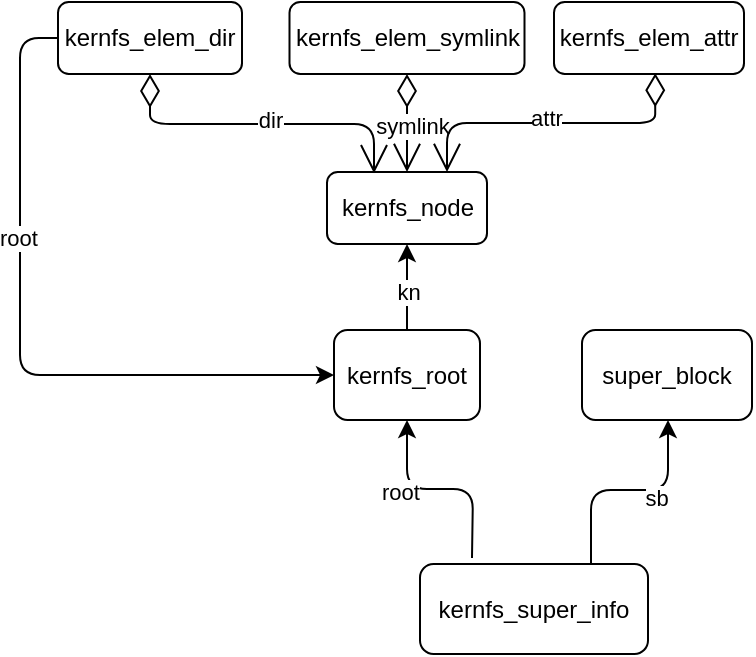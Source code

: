 <mxfile version="23.0.2" type="github">
  <diagram name="第 1 页" id="ab_zVHEHfH6Nfnaf-DI3">
    <mxGraphModel dx="1275" dy="471" grid="0" gridSize="10" guides="1" tooltips="1" connect="1" arrows="1" fold="1" page="0" pageScale="1" pageWidth="827" pageHeight="1169" math="0" shadow="0">
      <root>
        <mxCell id="0" />
        <mxCell id="1" parent="0" />
        <mxCell id="NQ7LKWeXGkGJgGuX15Nx-6" style="edgeStyle=orthogonalEdgeStyle;rounded=1;orthogonalLoop=1;jettySize=auto;html=1;entryX=0.5;entryY=1;entryDx=0;entryDy=0;curved=0;" edge="1" parent="1" target="NQ7LKWeXGkGJgGuX15Nx-4">
          <mxGeometry relative="1" as="geometry">
            <mxPoint x="73" y="383" as="sourcePoint" />
          </mxGeometry>
        </mxCell>
        <mxCell id="NQ7LKWeXGkGJgGuX15Nx-8" value="root" style="edgeLabel;html=1;align=center;verticalAlign=middle;resizable=0;points=[];" vertex="1" connectable="0" parent="NQ7LKWeXGkGJgGuX15Nx-6">
          <mxGeometry x="0.323" y="4" relative="1" as="geometry">
            <mxPoint y="1" as="offset" />
          </mxGeometry>
        </mxCell>
        <mxCell id="NQ7LKWeXGkGJgGuX15Nx-1" value="kernfs_super_info" style="rounded=1;whiteSpace=wrap;html=1;" vertex="1" parent="1">
          <mxGeometry x="47" y="386" width="114" height="45" as="geometry" />
        </mxCell>
        <mxCell id="NQ7LKWeXGkGJgGuX15Nx-3" value="super_block" style="rounded=1;whiteSpace=wrap;html=1;" vertex="1" parent="1">
          <mxGeometry x="128" y="269" width="85" height="45" as="geometry" />
        </mxCell>
        <mxCell id="NQ7LKWeXGkGJgGuX15Nx-10" style="edgeStyle=orthogonalEdgeStyle;rounded=0;orthogonalLoop=1;jettySize=auto;html=1;entryX=0.5;entryY=1;entryDx=0;entryDy=0;" edge="1" parent="1" source="NQ7LKWeXGkGJgGuX15Nx-4" target="NQ7LKWeXGkGJgGuX15Nx-9">
          <mxGeometry relative="1" as="geometry" />
        </mxCell>
        <mxCell id="NQ7LKWeXGkGJgGuX15Nx-11" value="kn" style="edgeLabel;html=1;align=center;verticalAlign=middle;resizable=0;points=[];" vertex="1" connectable="0" parent="NQ7LKWeXGkGJgGuX15Nx-10">
          <mxGeometry x="-0.532" y="2" relative="1" as="geometry">
            <mxPoint x="2" y="-9" as="offset" />
          </mxGeometry>
        </mxCell>
        <mxCell id="NQ7LKWeXGkGJgGuX15Nx-4" value="kernfs_root" style="rounded=1;whiteSpace=wrap;html=1;" vertex="1" parent="1">
          <mxGeometry x="4" y="269" width="73" height="45" as="geometry" />
        </mxCell>
        <mxCell id="NQ7LKWeXGkGJgGuX15Nx-5" style="edgeStyle=orthogonalEdgeStyle;rounded=1;orthogonalLoop=1;jettySize=auto;html=1;entryX=0.5;entryY=1;entryDx=0;entryDy=0;curved=0;exitX=0.75;exitY=0;exitDx=0;exitDy=0;" edge="1" parent="1" source="NQ7LKWeXGkGJgGuX15Nx-1" target="NQ7LKWeXGkGJgGuX15Nx-3">
          <mxGeometry relative="1" as="geometry">
            <Array as="points">
              <mxPoint x="133" y="349" />
              <mxPoint x="171" y="349" />
              <mxPoint x="171" y="314" />
            </Array>
          </mxGeometry>
        </mxCell>
        <mxCell id="NQ7LKWeXGkGJgGuX15Nx-7" value="sb" style="edgeLabel;html=1;align=center;verticalAlign=middle;resizable=0;points=[];" vertex="1" connectable="0" parent="NQ7LKWeXGkGJgGuX15Nx-5">
          <mxGeometry x="0.254" y="-3" relative="1" as="geometry">
            <mxPoint y="1" as="offset" />
          </mxGeometry>
        </mxCell>
        <mxCell id="NQ7LKWeXGkGJgGuX15Nx-9" value="kernfs_node" style="rounded=1;whiteSpace=wrap;html=1;" vertex="1" parent="1">
          <mxGeometry x="0.5" y="190" width="80" height="36" as="geometry" />
        </mxCell>
        <mxCell id="NQ7LKWeXGkGJgGuX15Nx-21" style="edgeStyle=orthogonalEdgeStyle;rounded=1;orthogonalLoop=1;jettySize=auto;html=1;entryX=0;entryY=0.5;entryDx=0;entryDy=0;curved=0;" edge="1" parent="1" source="NQ7LKWeXGkGJgGuX15Nx-12" target="NQ7LKWeXGkGJgGuX15Nx-4">
          <mxGeometry relative="1" as="geometry">
            <Array as="points">
              <mxPoint x="-153" y="123" />
              <mxPoint x="-153" y="292" />
            </Array>
          </mxGeometry>
        </mxCell>
        <mxCell id="NQ7LKWeXGkGJgGuX15Nx-22" value="root" style="edgeLabel;html=1;align=center;verticalAlign=middle;resizable=0;points=[];" vertex="1" connectable="0" parent="NQ7LKWeXGkGJgGuX15Nx-21">
          <mxGeometry x="-0.312" y="-1" relative="1" as="geometry">
            <mxPoint as="offset" />
          </mxGeometry>
        </mxCell>
        <mxCell id="NQ7LKWeXGkGJgGuX15Nx-12" value="kernfs_elem_dir" style="rounded=1;whiteSpace=wrap;html=1;" vertex="1" parent="1">
          <mxGeometry x="-134" y="105" width="92" height="36" as="geometry" />
        </mxCell>
        <mxCell id="NQ7LKWeXGkGJgGuX15Nx-13" value="" style="endArrow=open;html=1;endSize=12;startArrow=diamondThin;startSize=14;startFill=0;edgeStyle=orthogonalEdgeStyle;align=left;verticalAlign=bottom;rounded=1;exitX=0.5;exitY=1;exitDx=0;exitDy=0;curved=0;entryX=0.299;entryY=0.017;entryDx=0;entryDy=0;entryPerimeter=0;" edge="1" parent="1" source="NQ7LKWeXGkGJgGuX15Nx-12" target="NQ7LKWeXGkGJgGuX15Nx-9">
          <mxGeometry x="-1" y="3" relative="1" as="geometry">
            <mxPoint x="162" y="444" as="sourcePoint" />
            <mxPoint x="22" y="186" as="targetPoint" />
            <Array as="points">
              <mxPoint x="-88" y="166" />
              <mxPoint x="24" y="166" />
              <mxPoint x="24" y="191" />
            </Array>
            <mxPoint as="offset" />
          </mxGeometry>
        </mxCell>
        <mxCell id="NQ7LKWeXGkGJgGuX15Nx-14" value="dir" style="edgeLabel;html=1;align=center;verticalAlign=middle;resizable=0;points=[];" vertex="1" connectable="0" parent="NQ7LKWeXGkGJgGuX15Nx-13">
          <mxGeometry x="0.048" y="2" relative="1" as="geometry">
            <mxPoint as="offset" />
          </mxGeometry>
        </mxCell>
        <mxCell id="NQ7LKWeXGkGJgGuX15Nx-15" value="kernfs_elem_symlink" style="rounded=1;whiteSpace=wrap;html=1;" vertex="1" parent="1">
          <mxGeometry x="-18.25" y="105" width="117.5" height="36" as="geometry" />
        </mxCell>
        <mxCell id="NQ7LKWeXGkGJgGuX15Nx-16" value="" style="endArrow=open;html=1;endSize=12;startArrow=diamondThin;startSize=14;startFill=0;edgeStyle=orthogonalEdgeStyle;align=left;verticalAlign=bottom;rounded=1;entryX=0.5;entryY=0;entryDx=0;entryDy=0;exitX=0.5;exitY=1;exitDx=0;exitDy=0;curved=0;" edge="1" parent="1" source="NQ7LKWeXGkGJgGuX15Nx-15" target="NQ7LKWeXGkGJgGuX15Nx-9">
          <mxGeometry x="-1" y="3" relative="1" as="geometry">
            <mxPoint x="-78" y="151" as="sourcePoint" />
            <mxPoint x="51" y="200" as="targetPoint" />
            <mxPoint as="offset" />
          </mxGeometry>
        </mxCell>
        <mxCell id="NQ7LKWeXGkGJgGuX15Nx-17" value="symlink" style="edgeLabel;html=1;align=center;verticalAlign=middle;resizable=0;points=[];" vertex="1" connectable="0" parent="NQ7LKWeXGkGJgGuX15Nx-16">
          <mxGeometry x="0.048" y="2" relative="1" as="geometry">
            <mxPoint as="offset" />
          </mxGeometry>
        </mxCell>
        <mxCell id="NQ7LKWeXGkGJgGuX15Nx-18" value="kernfs_elem_attr" style="rounded=1;whiteSpace=wrap;html=1;" vertex="1" parent="1">
          <mxGeometry x="114" y="105" width="95" height="36" as="geometry" />
        </mxCell>
        <mxCell id="NQ7LKWeXGkGJgGuX15Nx-19" value="" style="endArrow=open;html=1;endSize=12;startArrow=diamondThin;startSize=14;startFill=0;edgeStyle=orthogonalEdgeStyle;align=left;verticalAlign=bottom;rounded=1;entryX=0.75;entryY=0;entryDx=0;entryDy=0;exitX=0.533;exitY=0.991;exitDx=0;exitDy=0;curved=0;exitPerimeter=0;" edge="1" parent="1" source="NQ7LKWeXGkGJgGuX15Nx-18" target="NQ7LKWeXGkGJgGuX15Nx-9">
          <mxGeometry x="-1" y="3" relative="1" as="geometry">
            <mxPoint x="51" y="151" as="sourcePoint" />
            <mxPoint x="51" y="200" as="targetPoint" />
            <mxPoint as="offset" />
          </mxGeometry>
        </mxCell>
        <mxCell id="NQ7LKWeXGkGJgGuX15Nx-20" value="attr" style="edgeLabel;html=1;align=center;verticalAlign=middle;resizable=0;points=[];" vertex="1" connectable="0" parent="NQ7LKWeXGkGJgGuX15Nx-19">
          <mxGeometry x="0.048" y="2" relative="1" as="geometry">
            <mxPoint x="1" y="-5" as="offset" />
          </mxGeometry>
        </mxCell>
      </root>
    </mxGraphModel>
  </diagram>
</mxfile>
